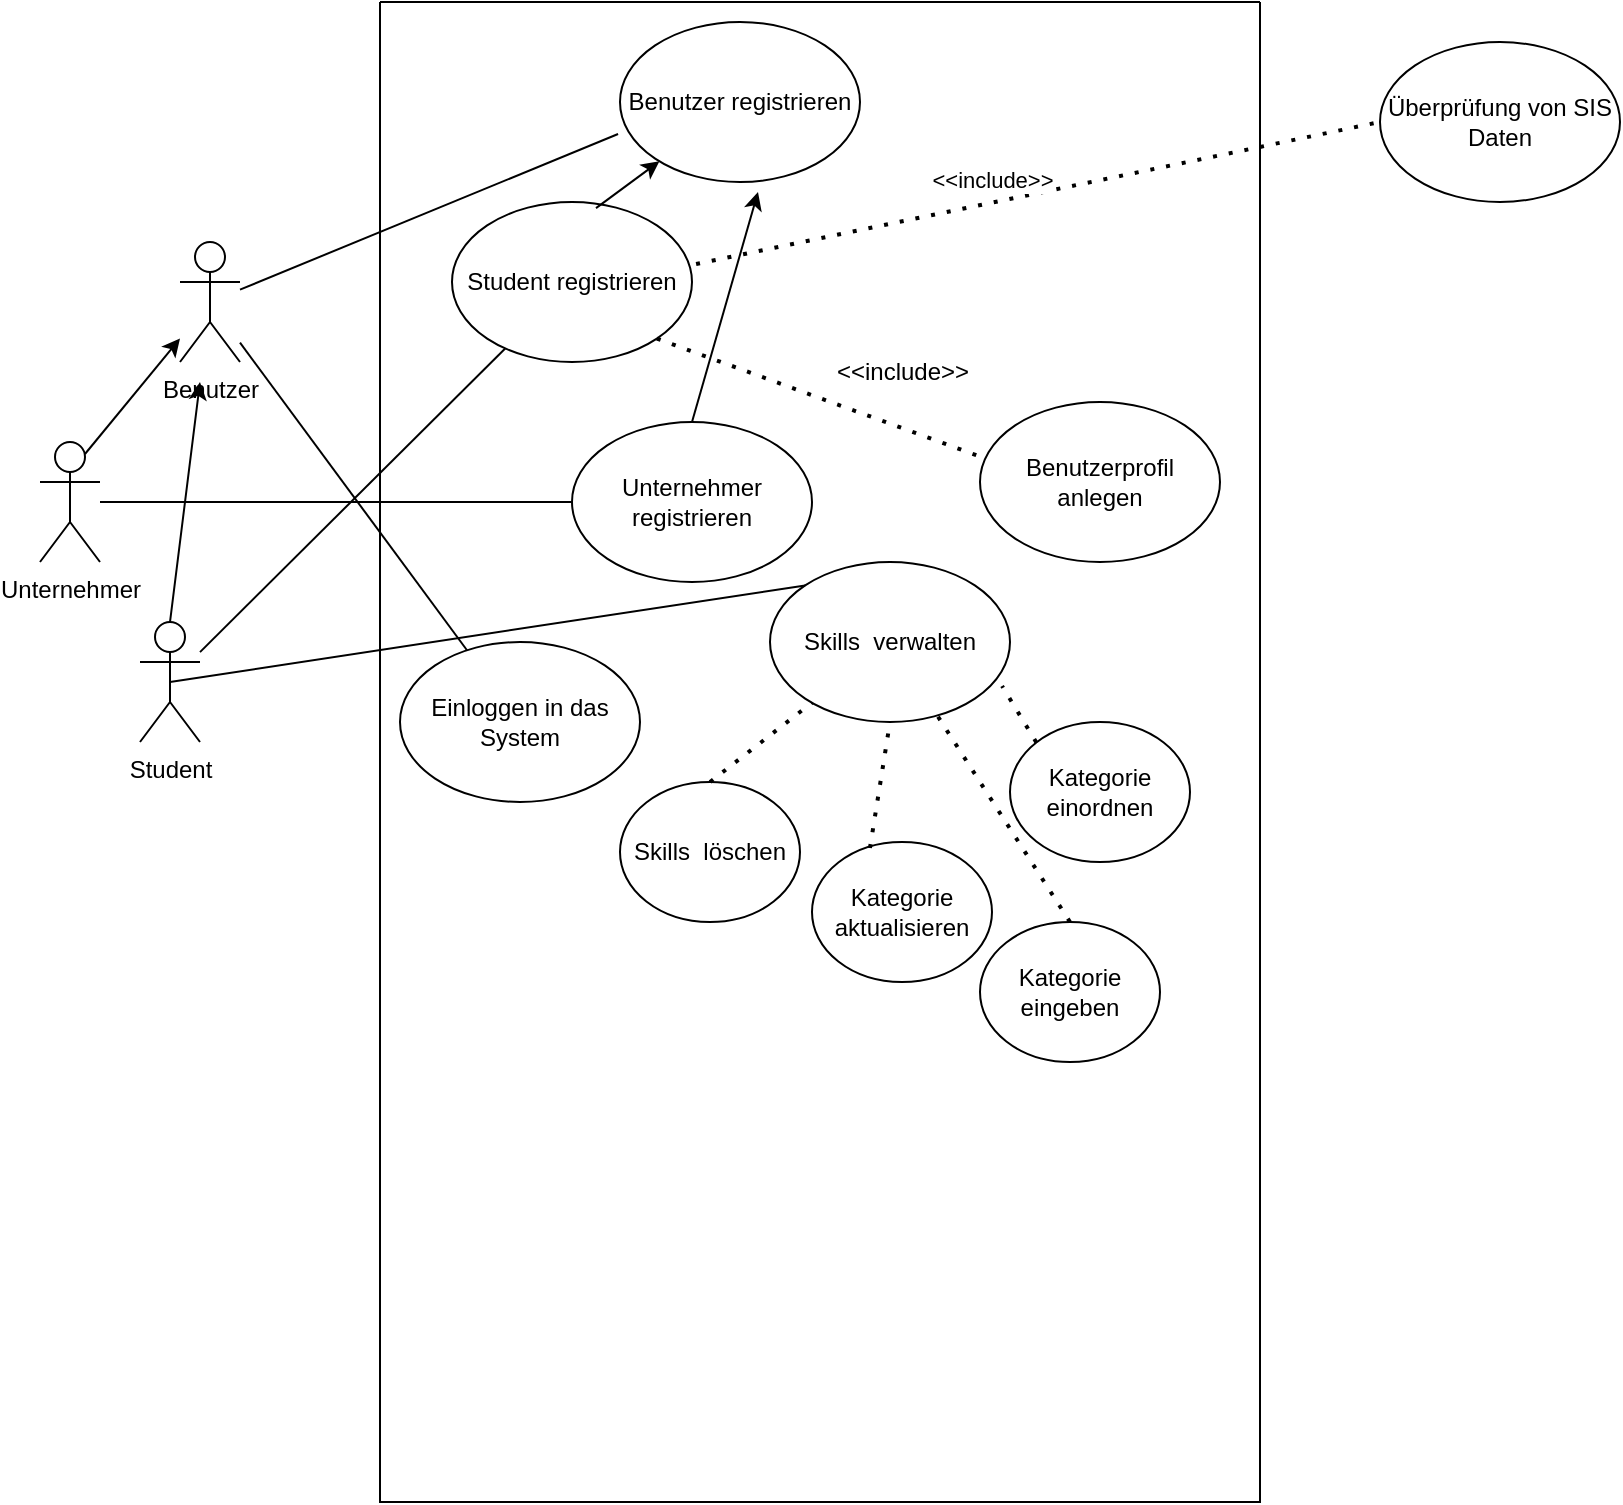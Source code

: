 <mxfile version="22.1.3" type="github">
  <diagram name="Seite-1" id="xbVqVgdGOFl9VlVDA56O">
    <mxGraphModel dx="838" dy="564" grid="1" gridSize="10" guides="1" tooltips="1" connect="1" arrows="1" fold="1" page="1" pageScale="1" pageWidth="827" pageHeight="1169" math="0" shadow="0">
      <root>
        <mxCell id="0" />
        <mxCell id="1" parent="0" />
        <mxCell id="runO1mr6xBuXYixtDFgl-1" value="Student" style="shape=umlActor;verticalLabelPosition=bottom;verticalAlign=top;html=1;outlineConnect=0;" vertex="1" parent="1">
          <mxGeometry x="70" y="330" width="30" height="60" as="geometry" />
        </mxCell>
        <mxCell id="runO1mr6xBuXYixtDFgl-2" value="Benutzer" style="shape=umlActor;verticalLabelPosition=bottom;verticalAlign=top;html=1;outlineConnect=0;" vertex="1" parent="1">
          <mxGeometry x="90" y="140" width="30" height="60" as="geometry" />
        </mxCell>
        <mxCell id="runO1mr6xBuXYixtDFgl-3" value="Unternehmer" style="shape=umlActor;verticalLabelPosition=bottom;verticalAlign=top;html=1;outlineConnect=0;" vertex="1" parent="1">
          <mxGeometry x="20" y="240" width="30" height="60" as="geometry" />
        </mxCell>
        <mxCell id="runO1mr6xBuXYixtDFgl-4" value="" style="endArrow=classic;html=1;rounded=0;exitX=0.75;exitY=0.1;exitDx=0;exitDy=0;exitPerimeter=0;endFill=1;" edge="1" parent="1" source="runO1mr6xBuXYixtDFgl-3" target="runO1mr6xBuXYixtDFgl-2">
          <mxGeometry width="50" height="50" relative="1" as="geometry">
            <mxPoint x="390" y="320" as="sourcePoint" />
            <mxPoint x="440" y="270" as="targetPoint" />
          </mxGeometry>
        </mxCell>
        <mxCell id="runO1mr6xBuXYixtDFgl-5" value="" style="endArrow=classic;html=1;rounded=0;exitX=0.5;exitY=0;exitDx=0;exitDy=0;exitPerimeter=0;endFill=1;" edge="1" parent="1" source="runO1mr6xBuXYixtDFgl-1">
          <mxGeometry width="50" height="50" relative="1" as="geometry">
            <mxPoint x="390" y="320" as="sourcePoint" />
            <mxPoint x="100" y="210" as="targetPoint" />
          </mxGeometry>
        </mxCell>
        <mxCell id="runO1mr6xBuXYixtDFgl-8" value="Überprüfung von SIS Daten" style="ellipse;whiteSpace=wrap;html=1;" vertex="1" parent="1">
          <mxGeometry x="690" y="40" width="120" height="80" as="geometry" />
        </mxCell>
        <mxCell id="runO1mr6xBuXYixtDFgl-9" value="" style="endArrow=none;dashed=1;html=1;dashPattern=1 3;strokeWidth=2;rounded=0;entryX=0;entryY=0.5;entryDx=0;entryDy=0;exitX=1.017;exitY=0.388;exitDx=0;exitDy=0;exitPerimeter=0;" edge="1" parent="1" source="runO1mr6xBuXYixtDFgl-6" target="runO1mr6xBuXYixtDFgl-8">
          <mxGeometry width="50" height="50" relative="1" as="geometry">
            <mxPoint x="360" y="280" as="sourcePoint" />
            <mxPoint x="410" y="230" as="targetPoint" />
          </mxGeometry>
        </mxCell>
        <mxCell id="runO1mr6xBuXYixtDFgl-15" value="&amp;lt;&amp;lt;include&amp;gt;&amp;gt;" style="edgeLabel;html=1;align=center;verticalAlign=middle;resizable=0;points=[];" vertex="1" connectable="0" parent="runO1mr6xBuXYixtDFgl-9">
          <mxGeometry x="-0.135" y="3" relative="1" as="geometry">
            <mxPoint y="-9" as="offset" />
          </mxGeometry>
        </mxCell>
        <mxCell id="runO1mr6xBuXYixtDFgl-13" value="" style="endArrow=none;html=1;rounded=0;" edge="1" parent="1" source="runO1mr6xBuXYixtDFgl-2" target="runO1mr6xBuXYixtDFgl-12">
          <mxGeometry width="50" height="50" relative="1" as="geometry">
            <mxPoint x="360" y="280" as="sourcePoint" />
            <mxPoint x="410" y="230" as="targetPoint" />
          </mxGeometry>
        </mxCell>
        <mxCell id="runO1mr6xBuXYixtDFgl-16" value="" style="swimlane;startSize=0;" vertex="1" parent="1">
          <mxGeometry x="190" y="20" width="440" height="750" as="geometry" />
        </mxCell>
        <mxCell id="runO1mr6xBuXYixtDFgl-10" value="Benutzerprofil anlegen" style="ellipse;whiteSpace=wrap;html=1;" vertex="1" parent="runO1mr6xBuXYixtDFgl-16">
          <mxGeometry x="300" y="200" width="120" height="80" as="geometry" />
        </mxCell>
        <mxCell id="runO1mr6xBuXYixtDFgl-14" value="&amp;lt;&amp;lt;include&amp;gt;&amp;gt;" style="text;html=1;align=center;verticalAlign=middle;resizable=0;points=[];autosize=1;strokeColor=none;fillColor=none;" vertex="1" parent="runO1mr6xBuXYixtDFgl-16">
          <mxGeometry x="216" y="170" width="90" height="30" as="geometry" />
        </mxCell>
        <mxCell id="runO1mr6xBuXYixtDFgl-6" value="Student registrieren" style="ellipse;whiteSpace=wrap;html=1;" vertex="1" parent="runO1mr6xBuXYixtDFgl-16">
          <mxGeometry x="36" y="100" width="120" height="80" as="geometry" />
        </mxCell>
        <mxCell id="runO1mr6xBuXYixtDFgl-11" value="" style="endArrow=none;dashed=1;html=1;dashPattern=1 3;strokeWidth=2;rounded=0;exitX=1;exitY=1;exitDx=0;exitDy=0;entryX=0.017;entryY=0.35;entryDx=0;entryDy=0;entryPerimeter=0;" edge="1" parent="runO1mr6xBuXYixtDFgl-16" source="runO1mr6xBuXYixtDFgl-6" target="runO1mr6xBuXYixtDFgl-10">
          <mxGeometry width="50" height="50" relative="1" as="geometry">
            <mxPoint x="190" y="260" as="sourcePoint" />
            <mxPoint x="240" y="210" as="targetPoint" />
          </mxGeometry>
        </mxCell>
        <mxCell id="runO1mr6xBuXYixtDFgl-18" value="Unternehmer registrieren" style="ellipse;whiteSpace=wrap;html=1;" vertex="1" parent="runO1mr6xBuXYixtDFgl-16">
          <mxGeometry x="96" y="210" width="120" height="80" as="geometry" />
        </mxCell>
        <mxCell id="runO1mr6xBuXYixtDFgl-12" value="Einloggen in das System" style="ellipse;whiteSpace=wrap;html=1;" vertex="1" parent="runO1mr6xBuXYixtDFgl-16">
          <mxGeometry x="10" y="320" width="120" height="80" as="geometry" />
        </mxCell>
        <mxCell id="runO1mr6xBuXYixtDFgl-20" value="Benutzer registrieren" style="ellipse;whiteSpace=wrap;html=1;" vertex="1" parent="runO1mr6xBuXYixtDFgl-16">
          <mxGeometry x="120" y="10" width="120" height="80" as="geometry" />
        </mxCell>
        <mxCell id="runO1mr6xBuXYixtDFgl-21" value="" style="endArrow=classic;html=1;rounded=0;exitX=0.6;exitY=0.038;exitDx=0;exitDy=0;exitPerimeter=0;" edge="1" parent="runO1mr6xBuXYixtDFgl-16" source="runO1mr6xBuXYixtDFgl-6" target="runO1mr6xBuXYixtDFgl-20">
          <mxGeometry width="50" height="50" relative="1" as="geometry">
            <mxPoint x="146" y="280" as="sourcePoint" />
            <mxPoint x="196" y="230" as="targetPoint" />
          </mxGeometry>
        </mxCell>
        <mxCell id="runO1mr6xBuXYixtDFgl-22" value="" style="endArrow=classic;html=1;rounded=0;exitX=0.5;exitY=0;exitDx=0;exitDy=0;entryX=0.575;entryY=1.063;entryDx=0;entryDy=0;entryPerimeter=0;" edge="1" parent="runO1mr6xBuXYixtDFgl-16" source="runO1mr6xBuXYixtDFgl-18" target="runO1mr6xBuXYixtDFgl-20">
          <mxGeometry width="50" height="50" relative="1" as="geometry">
            <mxPoint x="146" y="280" as="sourcePoint" />
            <mxPoint x="196" y="230" as="targetPoint" />
          </mxGeometry>
        </mxCell>
        <mxCell id="runO1mr6xBuXYixtDFgl-25" value="Skills &amp;nbsp;verwalten&lt;br&gt;" style="ellipse;whiteSpace=wrap;html=1;" vertex="1" parent="runO1mr6xBuXYixtDFgl-16">
          <mxGeometry x="195" y="280" width="120" height="80" as="geometry" />
        </mxCell>
        <mxCell id="runO1mr6xBuXYixtDFgl-26" value="Skills &amp;nbsp;löschen" style="ellipse;whiteSpace=wrap;html=1;" vertex="1" parent="runO1mr6xBuXYixtDFgl-16">
          <mxGeometry x="120" y="390" width="90" height="70" as="geometry" />
        </mxCell>
        <mxCell id="runO1mr6xBuXYixtDFgl-27" value="Kategorie einordnen&lt;br&gt;" style="ellipse;whiteSpace=wrap;html=1;" vertex="1" parent="runO1mr6xBuXYixtDFgl-16">
          <mxGeometry x="315" y="360" width="90" height="70" as="geometry" />
        </mxCell>
        <mxCell id="runO1mr6xBuXYixtDFgl-41" value="Kategorie eingeben" style="ellipse;whiteSpace=wrap;html=1;" vertex="1" parent="runO1mr6xBuXYixtDFgl-16">
          <mxGeometry x="300" y="460" width="90" height="70" as="geometry" />
        </mxCell>
        <mxCell id="runO1mr6xBuXYixtDFgl-42" value="Kategorie aktualisieren" style="ellipse;whiteSpace=wrap;html=1;" vertex="1" parent="runO1mr6xBuXYixtDFgl-16">
          <mxGeometry x="216" y="420" width="90" height="70" as="geometry" />
        </mxCell>
        <mxCell id="runO1mr6xBuXYixtDFgl-44" value="" style="endArrow=none;dashed=1;html=1;dashPattern=1 3;strokeWidth=2;rounded=0;exitX=0.5;exitY=0;exitDx=0;exitDy=0;" edge="1" parent="runO1mr6xBuXYixtDFgl-16" source="runO1mr6xBuXYixtDFgl-26" target="runO1mr6xBuXYixtDFgl-25">
          <mxGeometry width="50" height="50" relative="1" as="geometry">
            <mxPoint x="160" y="340" as="sourcePoint" />
            <mxPoint x="210" y="290" as="targetPoint" />
          </mxGeometry>
        </mxCell>
        <mxCell id="runO1mr6xBuXYixtDFgl-45" value="" style="endArrow=none;dashed=1;html=1;dashPattern=1 3;strokeWidth=2;rounded=0;exitX=0.322;exitY=0.043;exitDx=0;exitDy=0;exitPerimeter=0;entryX=0.5;entryY=1;entryDx=0;entryDy=0;" edge="1" parent="runO1mr6xBuXYixtDFgl-16" source="runO1mr6xBuXYixtDFgl-42" target="runO1mr6xBuXYixtDFgl-25">
          <mxGeometry width="50" height="50" relative="1" as="geometry">
            <mxPoint x="175" y="400" as="sourcePoint" />
            <mxPoint x="226" y="360" as="targetPoint" />
          </mxGeometry>
        </mxCell>
        <mxCell id="runO1mr6xBuXYixtDFgl-46" value="" style="endArrow=none;dashed=1;html=1;dashPattern=1 3;strokeWidth=2;rounded=0;exitX=0.5;exitY=0;exitDx=0;exitDy=0;" edge="1" parent="runO1mr6xBuXYixtDFgl-16" source="runO1mr6xBuXYixtDFgl-41" target="runO1mr6xBuXYixtDFgl-25">
          <mxGeometry width="50" height="50" relative="1" as="geometry">
            <mxPoint x="255" y="433" as="sourcePoint" />
            <mxPoint x="265" y="370" as="targetPoint" />
          </mxGeometry>
        </mxCell>
        <mxCell id="runO1mr6xBuXYixtDFgl-65" value="" style="endArrow=none;dashed=1;html=1;dashPattern=1 3;strokeWidth=2;rounded=0;exitX=0;exitY=0;exitDx=0;exitDy=0;entryX=0.967;entryY=0.775;entryDx=0;entryDy=0;entryPerimeter=0;" edge="1" parent="runO1mr6xBuXYixtDFgl-16" source="runO1mr6xBuXYixtDFgl-27" target="runO1mr6xBuXYixtDFgl-25">
          <mxGeometry width="50" height="50" relative="1" as="geometry">
            <mxPoint x="255" y="433" as="sourcePoint" />
            <mxPoint x="265" y="370" as="targetPoint" />
          </mxGeometry>
        </mxCell>
        <mxCell id="runO1mr6xBuXYixtDFgl-17" value="" style="endArrow=none;html=1;rounded=0;" edge="1" parent="1" source="runO1mr6xBuXYixtDFgl-1" target="runO1mr6xBuXYixtDFgl-6">
          <mxGeometry width="50" height="50" relative="1" as="geometry">
            <mxPoint x="320" y="300" as="sourcePoint" />
            <mxPoint x="370" y="250" as="targetPoint" />
          </mxGeometry>
        </mxCell>
        <mxCell id="runO1mr6xBuXYixtDFgl-23" value="" style="endArrow=none;html=1;rounded=0;entryX=0;entryY=0.5;entryDx=0;entryDy=0;" edge="1" parent="1" source="runO1mr6xBuXYixtDFgl-3" target="runO1mr6xBuXYixtDFgl-18">
          <mxGeometry width="50" height="50" relative="1" as="geometry">
            <mxPoint x="320" y="300" as="sourcePoint" />
            <mxPoint x="370" y="250" as="targetPoint" />
          </mxGeometry>
        </mxCell>
        <mxCell id="runO1mr6xBuXYixtDFgl-24" value="" style="endArrow=none;html=1;rounded=0;entryX=-0.008;entryY=0.7;entryDx=0;entryDy=0;entryPerimeter=0;" edge="1" parent="1" source="runO1mr6xBuXYixtDFgl-2" target="runO1mr6xBuXYixtDFgl-20">
          <mxGeometry width="50" height="50" relative="1" as="geometry">
            <mxPoint x="350" y="280" as="sourcePoint" />
            <mxPoint x="400" y="230" as="targetPoint" />
          </mxGeometry>
        </mxCell>
        <mxCell id="runO1mr6xBuXYixtDFgl-43" value="" style="endArrow=none;html=1;rounded=0;exitX=0.5;exitY=0.5;exitDx=0;exitDy=0;exitPerimeter=0;entryX=0;entryY=0;entryDx=0;entryDy=0;" edge="1" parent="1" source="runO1mr6xBuXYixtDFgl-1" target="runO1mr6xBuXYixtDFgl-25">
          <mxGeometry width="50" height="50" relative="1" as="geometry">
            <mxPoint x="350" y="360" as="sourcePoint" />
            <mxPoint x="400" y="310" as="targetPoint" />
          </mxGeometry>
        </mxCell>
      </root>
    </mxGraphModel>
  </diagram>
</mxfile>
